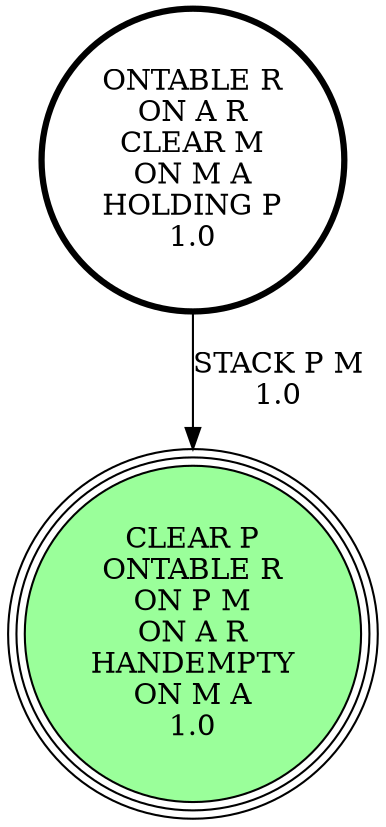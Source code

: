 digraph {
"ONTABLE R\nON A R\nCLEAR M\nON M A\nHOLDING P\n1.0\n" -> "CLEAR P\nONTABLE R\nON P M\nON A R\nHANDEMPTY\nON M A\n1.0\n"[label="STACK P M\n1.0\n"];
"CLEAR P\nONTABLE R\nON P M\nON A R\nHANDEMPTY\nON M A\n1.0\n" [shape=circle, style=filled, fillcolor=palegreen1, peripheries=3];
"ONTABLE R\nON A R\nCLEAR M\nON M A\nHOLDING P\n1.0\n" [shape=circle, penwidth=3];
"CLEAR P\nONTABLE R\nON P M\nON A R\nHANDEMPTY\nON M A\n1.0\n" [shape=circle, style=filled, fillcolor=palegreen1, peripheries=3];
}
